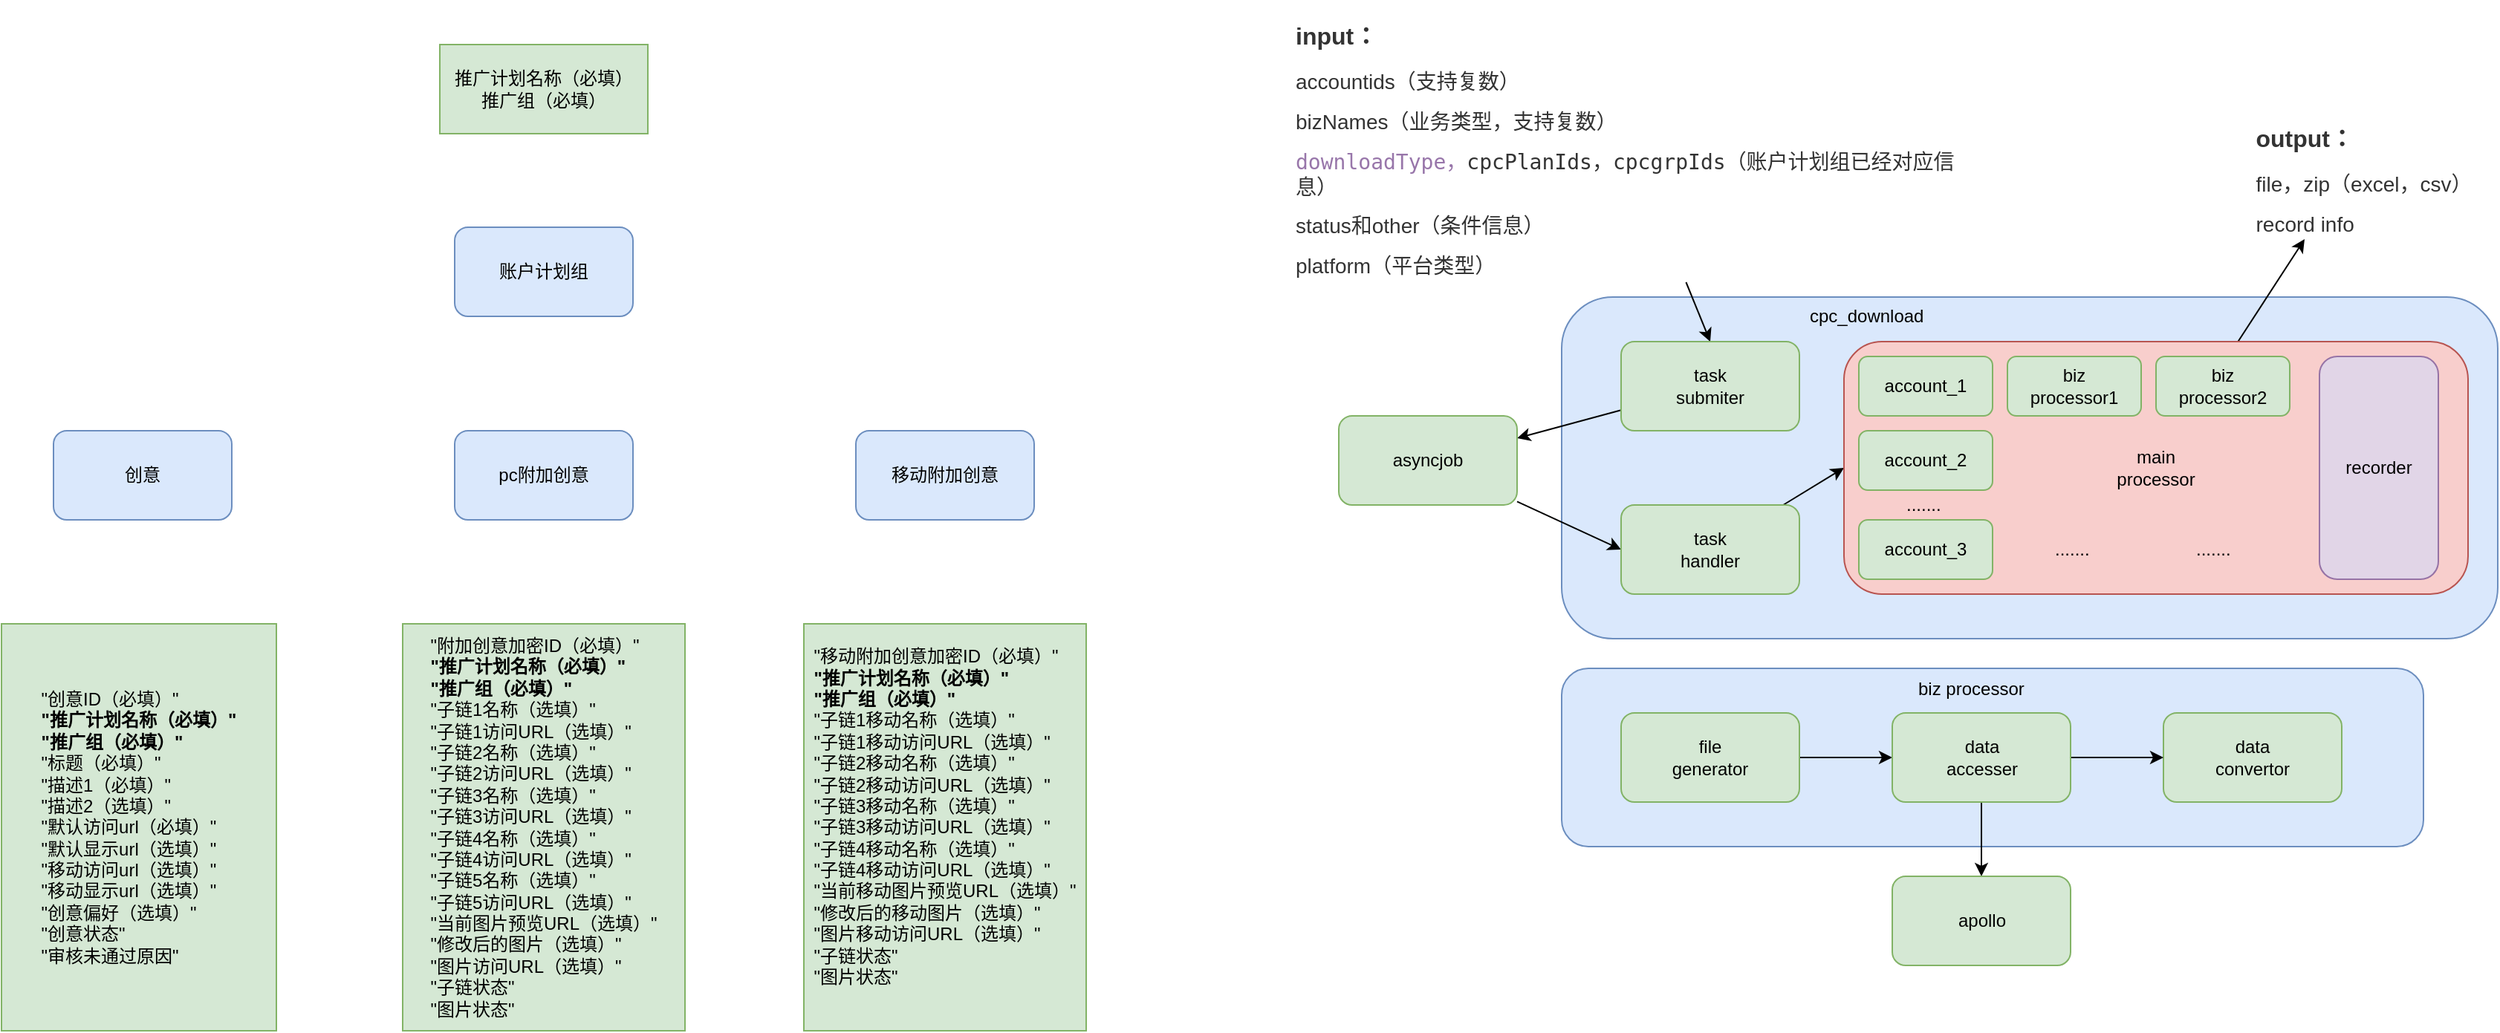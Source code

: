 <mxfile pages="1" version="11.2.4" type="github"><diagram id="0cEWqXBhvgTQ7eQvtiEO" name="Page-1"><mxGraphModel dx="3714" dy="762" grid="1" gridSize="10" guides="1" tooltips="1" connect="1" arrows="1" fold="1" page="1" pageScale="1" pageWidth="826" pageHeight="1169" math="0" shadow="0"><root><mxCell id="0"/><mxCell id="1" parent="0"/><mxCell id="aIO_53Bn8KBvLq2atIn4-5" value="" style="rounded=1;whiteSpace=wrap;html=1;fillColor=#dae8fc;strokeColor=#6c8ebf;" parent="1" vertex="1"><mxGeometry x="190" y="300" width="630" height="230" as="geometry"/></mxCell><mxCell id="aIO_53Bn8KBvLq2atIn4-10" style="rounded=0;orthogonalLoop=1;jettySize=auto;html=1;entryX=0.5;entryY=0;entryDx=0;entryDy=0;" parent="1" source="aIO_53Bn8KBvLq2atIn4-1" target="aIO_53Bn8KBvLq2atIn4-7" edge="1"><mxGeometry relative="1" as="geometry"/></mxCell><mxCell id="aIO_53Bn8KBvLq2atIn4-1" value="&lt;h3 style=&quot;margin: 10px 0px 0px ; color: rgb(51 , 51 , 51) ; font-size: 16px ; line-height: 1.5 ; font-family: &amp;#34;arial&amp;#34; , sans-serif ; text-align: left&quot;&gt;input：&lt;/h3&gt;&lt;p style=&quot;margin: 10px 0px 0px ; overflow-wrap: break-word ; color: rgb(51 , 51 , 51) ; font-family: &amp;#34;arial&amp;#34; , sans-serif ; font-size: 14px ; text-align: left&quot;&gt;accountids（支持复数）&lt;/p&gt;&lt;p style=&quot;margin: 10px 0px 0px ; overflow-wrap: break-word ; color: rgb(51 , 51 , 51) ; font-family: &amp;#34;arial&amp;#34; , sans-serif ; font-size: 14px ; text-align: left&quot;&gt;bizNames（业务类型，支持复数）&lt;/p&gt;&lt;p style=&quot;margin: 10px 0px 0px ; overflow-wrap: break-word ; color: rgb(51 , 51 , 51) ; font-family: &amp;#34;arial&amp;#34; , sans-serif ; font-size: 14px ; text-align: left&quot;&gt;&lt;span style=&quot;font-family: &amp;#34;confluenceinstalledfont&amp;#34; , monospace ; color: rgb(152 , 118 , 170)&quot;&gt;downloadType，&lt;/span&gt;&lt;span style=&quot;background-color: rgb(255 , 255 , 255) ; font-family: &amp;#34;confluenceinstalledfont&amp;#34; , monospace&quot;&gt;cpcPlanIds，cpcgrpIds&lt;/span&gt;（账户计划组已经对应信息）&lt;/p&gt;&lt;p style=&quot;margin: 10px 0px 0px ; overflow-wrap: break-word ; color: rgb(51 , 51 , 51) ; font-family: &amp;#34;arial&amp;#34; , sans-serif ; font-size: 14px ; text-align: left&quot;&gt;status和other（条件信息）&lt;/p&gt;&lt;p style=&quot;margin: 10px 0px 0px ; overflow-wrap: break-word ; color: rgb(51 , 51 , 51) ; font-family: &amp;#34;arial&amp;#34; , sans-serif ; font-size: 14px ; text-align: left&quot;&gt;platform（平台类型）&lt;/p&gt;" style="text;html=1;strokeColor=none;fillColor=none;align=center;verticalAlign=middle;whiteSpace=wrap;rounded=0;" parent="1" vertex="1"><mxGeometry x="10" y="100" width="450" height="190" as="geometry"/></mxCell><mxCell id="aIO_53Bn8KBvLq2atIn4-2" value="&lt;h3 style=&quot;margin: 30px 0px 0px ; color: rgb(51 , 51 , 51) ; font-size: 16px ; line-height: 1.5 ; font-family: &amp;#34;arial&amp;#34; , sans-serif ; text-align: left&quot;&gt;output：&lt;/h3&gt;&lt;p style=&quot;margin: 10px 0px 0px ; overflow-wrap: break-word ; color: rgb(51 , 51 , 51) ; font-family: &amp;#34;arial&amp;#34; , sans-serif ; font-size: 14px ; text-align: left&quot;&gt;file，zip（excel，csv）&lt;/p&gt;&lt;p style=&quot;margin: 10px 0px 0px ; overflow-wrap: break-word ; color: rgb(51 , 51 , 51) ; font-family: &amp;#34;arial&amp;#34; , sans-serif ; font-size: 14px ; text-align: left&quot;&gt;record info&lt;/p&gt;" style="text;html=1;strokeColor=none;fillColor=none;align=center;verticalAlign=middle;whiteSpace=wrap;rounded=0;" parent="1" vertex="1"><mxGeometry x="650" y="148" width="160" height="113" as="geometry"/></mxCell><mxCell id="aIO_53Bn8KBvLq2atIn4-12" style="edgeStyle=none;rounded=0;orthogonalLoop=1;jettySize=auto;html=1;entryX=1;entryY=0.25;entryDx=0;entryDy=0;" parent="1" source="aIO_53Bn8KBvLq2atIn4-7" target="aIO_53Bn8KBvLq2atIn4-11" edge="1"><mxGeometry relative="1" as="geometry"/></mxCell><mxCell id="aIO_53Bn8KBvLq2atIn4-7" value="task&lt;br&gt;submiter" style="rounded=1;whiteSpace=wrap;html=1;fillColor=#d5e8d4;strokeColor=#82b366;" parent="1" vertex="1"><mxGeometry x="230" y="330" width="120" height="60" as="geometry"/></mxCell><mxCell id="aIO_53Bn8KBvLq2atIn4-14" style="edgeStyle=none;rounded=0;orthogonalLoop=1;jettySize=auto;html=1;entryX=0;entryY=0.5;entryDx=0;entryDy=0;" parent="1" source="aIO_53Bn8KBvLq2atIn4-11" target="aIO_53Bn8KBvLq2atIn4-13" edge="1"><mxGeometry relative="1" as="geometry"/></mxCell><mxCell id="aIO_53Bn8KBvLq2atIn4-11" value="asyncjob" style="rounded=1;whiteSpace=wrap;html=1;fillColor=#d5e8d4;strokeColor=#82b366;" parent="1" vertex="1"><mxGeometry x="40" y="380" width="120" height="60" as="geometry"/></mxCell><mxCell id="aIO_53Bn8KBvLq2atIn4-27" style="edgeStyle=none;rounded=0;orthogonalLoop=1;jettySize=auto;html=1;entryX=0;entryY=0.5;entryDx=0;entryDy=0;" parent="1" source="aIO_53Bn8KBvLq2atIn4-13" target="aIO_53Bn8KBvLq2atIn4-17" edge="1"><mxGeometry relative="1" as="geometry"/></mxCell><mxCell id="aIO_53Bn8KBvLq2atIn4-13" value="task&lt;br&gt;handler" style="rounded=1;whiteSpace=wrap;html=1;fillColor=#d5e8d4;strokeColor=#82b366;" parent="1" vertex="1"><mxGeometry x="230" y="440" width="120" height="60" as="geometry"/></mxCell><mxCell id="aIO_53Bn8KBvLq2atIn4-26" style="edgeStyle=none;rounded=0;orthogonalLoop=1;jettySize=auto;html=1;entryX=0.25;entryY=1;entryDx=0;entryDy=0;" parent="1" source="aIO_53Bn8KBvLq2atIn4-17" target="aIO_53Bn8KBvLq2atIn4-2" edge="1"><mxGeometry relative="1" as="geometry"/></mxCell><mxCell id="aIO_53Bn8KBvLq2atIn4-17" value="main&lt;br&gt;processor" style="rounded=1;whiteSpace=wrap;html=1;fillColor=#f8cecc;strokeColor=#b85450;" parent="1" vertex="1"><mxGeometry x="380" y="330" width="420" height="170" as="geometry"/></mxCell><mxCell id="aIO_53Bn8KBvLq2atIn4-18" value="biz&lt;br&gt;processor1" style="rounded=1;whiteSpace=wrap;html=1;fillColor=#d5e8d4;strokeColor=#82b366;" parent="1" vertex="1"><mxGeometry x="490" y="340" width="90" height="40" as="geometry"/></mxCell><mxCell id="aIO_53Bn8KBvLq2atIn4-19" value="account_1" style="rounded=1;whiteSpace=wrap;html=1;fillColor=#d5e8d4;strokeColor=#82b366;" parent="1" vertex="1"><mxGeometry x="390" y="340" width="90" height="40" as="geometry"/></mxCell><mxCell id="aIO_53Bn8KBvLq2atIn4-20" value="account_2" style="rounded=1;whiteSpace=wrap;html=1;fillColor=#d5e8d4;strokeColor=#82b366;" parent="1" vertex="1"><mxGeometry x="390" y="390" width="90" height="40" as="geometry"/></mxCell><mxCell id="aIO_53Bn8KBvLq2atIn4-21" value="account_3" style="rounded=1;whiteSpace=wrap;html=1;fillColor=#d5e8d4;strokeColor=#82b366;" parent="1" vertex="1"><mxGeometry x="390" y="450" width="90" height="40" as="geometry"/></mxCell><mxCell id="aIO_53Bn8KBvLq2atIn4-22" value="......." style="text;html=1;resizable=0;points=[];autosize=1;align=left;verticalAlign=top;spacingTop=-4;" parent="1" vertex="1"><mxGeometry x="420" y="430" width="40" height="20" as="geometry"/></mxCell><mxCell id="aIO_53Bn8KBvLq2atIn4-23" value="biz&lt;br&gt;processor2" style="rounded=1;whiteSpace=wrap;html=1;fillColor=#d5e8d4;strokeColor=#82b366;" parent="1" vertex="1"><mxGeometry x="590" y="340" width="90" height="40" as="geometry"/></mxCell><mxCell id="aIO_53Bn8KBvLq2atIn4-24" value="......." style="text;html=1;resizable=0;points=[];autosize=1;align=left;verticalAlign=top;spacingTop=-4;" parent="1" vertex="1"><mxGeometry x="520" y="460" width="40" height="20" as="geometry"/></mxCell><mxCell id="aIO_53Bn8KBvLq2atIn4-25" value="......." style="text;html=1;resizable=0;points=[];autosize=1;align=left;verticalAlign=top;spacingTop=-4;" parent="1" vertex="1"><mxGeometry x="615" y="460" width="40" height="20" as="geometry"/></mxCell><mxCell id="aIO_53Bn8KBvLq2atIn4-28" value="" style="rounded=1;whiteSpace=wrap;html=1;fillColor=#dae8fc;strokeColor=#6c8ebf;" parent="1" vertex="1"><mxGeometry x="190" y="550" width="580" height="120" as="geometry"/></mxCell><mxCell id="aIO_53Bn8KBvLq2atIn4-29" value="cpc_download" style="text;html=1;resizable=0;points=[];autosize=1;align=left;verticalAlign=top;spacingTop=-4;" parent="1" vertex="1"><mxGeometry x="355" y="303" width="90" height="20" as="geometry"/></mxCell><mxCell id="aIO_53Bn8KBvLq2atIn4-36" style="edgeStyle=none;rounded=0;orthogonalLoop=1;jettySize=auto;html=1;entryX=0;entryY=0.5;entryDx=0;entryDy=0;" parent="1" source="aIO_53Bn8KBvLq2atIn4-30" target="aIO_53Bn8KBvLq2atIn4-32" edge="1"><mxGeometry relative="1" as="geometry"/></mxCell><mxCell id="aIO_53Bn8KBvLq2atIn4-30" value="file&lt;br&gt;generator" style="rounded=1;whiteSpace=wrap;html=1;fillColor=#d5e8d4;strokeColor=#82b366;" parent="1" vertex="1"><mxGeometry x="230" y="580" width="120" height="60" as="geometry"/></mxCell><mxCell id="aIO_53Bn8KBvLq2atIn4-31" value="data&lt;br&gt;convertor" style="rounded=1;whiteSpace=wrap;html=1;fillColor=#d5e8d4;strokeColor=#82b366;" parent="1" vertex="1"><mxGeometry x="595" y="580" width="120" height="60" as="geometry"/></mxCell><mxCell id="aIO_53Bn8KBvLq2atIn4-35" style="edgeStyle=none;rounded=0;orthogonalLoop=1;jettySize=auto;html=1;exitX=0.5;exitY=1;exitDx=0;exitDy=0;entryX=0.5;entryY=0;entryDx=0;entryDy=0;" parent="1" source="aIO_53Bn8KBvLq2atIn4-32" target="aIO_53Bn8KBvLq2atIn4-34" edge="1"><mxGeometry relative="1" as="geometry"/></mxCell><mxCell id="aIO_53Bn8KBvLq2atIn4-37" style="edgeStyle=none;rounded=0;orthogonalLoop=1;jettySize=auto;html=1;entryX=0;entryY=0.5;entryDx=0;entryDy=0;" parent="1" source="aIO_53Bn8KBvLq2atIn4-32" target="aIO_53Bn8KBvLq2atIn4-31" edge="1"><mxGeometry relative="1" as="geometry"/></mxCell><mxCell id="aIO_53Bn8KBvLq2atIn4-32" value="data&lt;br&gt;accesser" style="rounded=1;whiteSpace=wrap;html=1;fillColor=#d5e8d4;strokeColor=#82b366;" parent="1" vertex="1"><mxGeometry x="412.5" y="580" width="120" height="60" as="geometry"/></mxCell><mxCell id="aIO_53Bn8KBvLq2atIn4-33" value="biz processor" style="text;html=1;resizable=0;points=[];autosize=1;align=left;verticalAlign=top;spacingTop=-4;" parent="1" vertex="1"><mxGeometry x="427.5" y="554" width="90" height="20" as="geometry"/></mxCell><mxCell id="aIO_53Bn8KBvLq2atIn4-34" value="apollo" style="rounded=1;whiteSpace=wrap;html=1;fillColor=#d5e8d4;strokeColor=#82b366;" parent="1" vertex="1"><mxGeometry x="412.5" y="690" width="120" height="60" as="geometry"/></mxCell><mxCell id="d1QyZM_S8JeK3OtOzGDE-1" value="recorder" style="rounded=1;whiteSpace=wrap;html=1;fillColor=#e1d5e7;strokeColor=#9673a6;" parent="1" vertex="1"><mxGeometry x="700" y="340" width="80" height="150" as="geometry"/></mxCell><mxCell id="JIuO-NW-4NwmImglUTCD-19" value="账户计划组" style="rounded=1;whiteSpace=wrap;html=1;fillColor=#dae8fc;strokeColor=#6c8ebf;" vertex="1" parent="1"><mxGeometry x="-555" y="253" width="120" height="60" as="geometry"/></mxCell><mxCell id="JIuO-NW-4NwmImglUTCD-21" value="创意" style="rounded=1;whiteSpace=wrap;html=1;fillColor=#dae8fc;strokeColor=#6c8ebf;" vertex="1" parent="1"><mxGeometry x="-825" y="390" width="120" height="60" as="geometry"/></mxCell><mxCell id="JIuO-NW-4NwmImglUTCD-22" value="pc附加创意" style="rounded=1;whiteSpace=wrap;html=1;fillColor=#dae8fc;strokeColor=#6c8ebf;" vertex="1" parent="1"><mxGeometry x="-555" y="390" width="120" height="60" as="geometry"/></mxCell><mxCell id="JIuO-NW-4NwmImglUTCD-23" value="&lt;div&gt;推广计划名称（必填）&lt;/div&gt;&lt;div&gt;推广组（必填）&lt;/div&gt;" style="rounded=0;whiteSpace=wrap;html=1;fillColor=#d5e8d4;strokeColor=#82b366;" vertex="1" parent="1"><mxGeometry x="-565" y="130" width="140" height="60" as="geometry"/></mxCell><mxCell id="JIuO-NW-4NwmImglUTCD-25" value="&lt;div style=&quot;text-align: left&quot;&gt;&lt;span style=&quot;white-space: nowrap&quot;&gt;&quot;创意ID（必填）&quot;&lt;/span&gt;&lt;/div&gt;&lt;div style=&quot;text-align: left&quot;&gt;&lt;span style=&quot;white-space: nowrap&quot;&gt;&lt;b&gt;&quot;推广计划名称（必填）&quot;&lt;/b&gt;&lt;/span&gt;&lt;/div&gt;&lt;div style=&quot;text-align: left&quot;&gt;&lt;span style=&quot;white-space: nowrap&quot;&gt;&lt;b&gt;&quot;推广组（必填）&quot;&lt;/b&gt;&lt;/span&gt;&lt;/div&gt;&lt;div style=&quot;text-align: left&quot;&gt;&lt;span style=&quot;white-space: nowrap&quot;&gt;&quot;标题（必填）&quot;&lt;/span&gt;&lt;/div&gt;&lt;div style=&quot;text-align: left&quot;&gt;&lt;span style=&quot;white-space: nowrap&quot;&gt;&quot;描述1（必填）&quot;&lt;/span&gt;&lt;/div&gt;&lt;div style=&quot;text-align: left&quot;&gt;&lt;span style=&quot;white-space: nowrap&quot;&gt;&quot;描述2（选填）&quot;&lt;/span&gt;&lt;/div&gt;&lt;div style=&quot;text-align: left&quot;&gt;&lt;span style=&quot;white-space: nowrap&quot;&gt;&quot;默认访问url（必填）&quot;&lt;/span&gt;&lt;/div&gt;&lt;div style=&quot;text-align: left&quot;&gt;&lt;span style=&quot;white-space: nowrap&quot;&gt;&quot;默认显示url（选填）&quot;&lt;/span&gt;&lt;/div&gt;&lt;div style=&quot;text-align: left&quot;&gt;&lt;span style=&quot;white-space: nowrap&quot;&gt;&quot;移动访问url（选填）&quot;&lt;/span&gt;&lt;/div&gt;&lt;div style=&quot;text-align: left&quot;&gt;&lt;span style=&quot;white-space: nowrap&quot;&gt;&quot;移动显示url（选填）&quot;&lt;/span&gt;&lt;/div&gt;&lt;div style=&quot;text-align: left&quot;&gt;&lt;span style=&quot;white-space: nowrap&quot;&gt;&quot;创意偏好（选填）&quot;&lt;/span&gt;&lt;/div&gt;&lt;div style=&quot;text-align: left&quot;&gt;&lt;span style=&quot;white-space: nowrap&quot;&gt;&quot;创意状态&quot;&lt;/span&gt;&lt;/div&gt;&lt;div style=&quot;text-align: left&quot;&gt;&lt;span style=&quot;white-space: nowrap&quot;&gt;&quot;审核未通过原因&quot;&lt;/span&gt;&lt;/div&gt;" style="rounded=0;whiteSpace=wrap;html=1;fillColor=#d5e8d4;strokeColor=#82b366;" vertex="1" parent="1"><mxGeometry x="-860" y="520" width="185" height="274" as="geometry"/></mxCell><mxCell id="JIuO-NW-4NwmImglUTCD-26" value="&lt;div style=&quot;text-align: left&quot;&gt;&lt;span style=&quot;white-space: nowrap&quot;&gt;&quot;附加创意加密ID（必填）&quot;&lt;/span&gt;&lt;/div&gt;&lt;div style=&quot;text-align: left&quot;&gt;&lt;span style=&quot;white-space: nowrap&quot;&gt;&lt;b&gt;&quot;推广计划名称（必填）&quot;&lt;/b&gt;&lt;/span&gt;&lt;/div&gt;&lt;div style=&quot;text-align: left&quot;&gt;&lt;span style=&quot;white-space: nowrap&quot;&gt;&lt;b&gt;&quot;推广组（必填）&quot;&lt;/b&gt;&lt;/span&gt;&lt;/div&gt;&lt;div style=&quot;text-align: left&quot;&gt;&lt;span style=&quot;white-space: nowrap&quot;&gt;&quot;子链1名称（选填）&quot;&lt;/span&gt;&lt;/div&gt;&lt;div style=&quot;text-align: left&quot;&gt;&lt;span style=&quot;white-space: nowrap&quot;&gt;&quot;子链1访问URL（选填）&quot;&lt;/span&gt;&lt;/div&gt;&lt;div style=&quot;text-align: left&quot;&gt;&lt;span style=&quot;white-space: nowrap&quot;&gt;&quot;子链2名称（选填）&quot;&lt;/span&gt;&lt;/div&gt;&lt;div style=&quot;text-align: left&quot;&gt;&lt;span style=&quot;white-space: nowrap&quot;&gt;&quot;子链2访问URL（选填）&quot;&lt;/span&gt;&lt;/div&gt;&lt;div style=&quot;text-align: left&quot;&gt;&lt;span style=&quot;white-space: nowrap&quot;&gt;&quot;子链3名称（选填）&quot;&lt;/span&gt;&lt;/div&gt;&lt;div style=&quot;text-align: left&quot;&gt;&lt;span style=&quot;white-space: nowrap&quot;&gt;&quot;子链3访问URL（选填）&quot;&lt;/span&gt;&lt;/div&gt;&lt;div style=&quot;text-align: left&quot;&gt;&lt;span style=&quot;white-space: nowrap&quot;&gt;&quot;子链4名称（选填）&quot;&lt;/span&gt;&lt;/div&gt;&lt;div style=&quot;text-align: left&quot;&gt;&lt;span style=&quot;white-space: nowrap&quot;&gt;&quot;子链4访问URL（选填）&quot;&lt;/span&gt;&lt;/div&gt;&lt;div style=&quot;text-align: left&quot;&gt;&lt;span style=&quot;white-space: nowrap&quot;&gt;&quot;子链5名称（选填）&quot;&lt;/span&gt;&lt;/div&gt;&lt;div style=&quot;text-align: left&quot;&gt;&lt;span style=&quot;white-space: nowrap&quot;&gt;&quot;子链5访问URL（选填）&quot;&lt;/span&gt;&lt;/div&gt;&lt;div style=&quot;text-align: left&quot;&gt;&lt;span style=&quot;white-space: nowrap&quot;&gt;&quot;当前图片预览URL（选填）&quot;&lt;/span&gt;&lt;/div&gt;&lt;div style=&quot;text-align: left&quot;&gt;&lt;span style=&quot;white-space: nowrap&quot;&gt;&quot;修改后的图片（选填）&quot;&lt;/span&gt;&lt;/div&gt;&lt;div style=&quot;text-align: left&quot;&gt;&lt;span style=&quot;white-space: nowrap&quot;&gt;&quot;图片访问URL（选填）&quot;&lt;/span&gt;&lt;/div&gt;&lt;div style=&quot;text-align: left&quot;&gt;&lt;span style=&quot;white-space: nowrap&quot;&gt;&quot;子链状态&quot;&lt;/span&gt;&lt;/div&gt;&lt;div style=&quot;text-align: left&quot;&gt;&lt;span style=&quot;white-space: nowrap&quot;&gt;&quot;图片状态&quot;&lt;/span&gt;&lt;/div&gt;" style="rounded=0;whiteSpace=wrap;html=1;fillColor=#d5e8d4;strokeColor=#82b366;" vertex="1" parent="1"><mxGeometry x="-590" y="520" width="190" height="274" as="geometry"/></mxCell><mxCell id="JIuO-NW-4NwmImglUTCD-27" value="&lt;div style=&quot;text-align: left&quot;&gt;&lt;div&gt;&quot;移动附加创意加密ID（必填）&quot;&lt;/div&gt;&lt;div&gt;&lt;b&gt;&quot;推广计划名称（必填）&quot;&lt;/b&gt;&lt;/div&gt;&lt;div&gt;&lt;b&gt;&quot;推广组（必填）&quot;&lt;/b&gt;&lt;/div&gt;&lt;div&gt;&quot;子链1移动名称（选填）&quot;&lt;/div&gt;&lt;div&gt;&quot;子链1移动访问URL（选填）&quot;&lt;/div&gt;&lt;div&gt;&quot;子链2移动名称（选填）&quot;&lt;/div&gt;&lt;div&gt;&quot;子链2移动访问URL（选填）&quot;&lt;/div&gt;&lt;div&gt;&quot;子链3移动名称（选填）&quot;&lt;/div&gt;&lt;div&gt;&quot;子链3移动访问URL（选填）&quot;&lt;/div&gt;&lt;div&gt;&quot;子链4移动名称（选填）&quot;&lt;/div&gt;&lt;div&gt;&quot;子链4移动访问URL（选填）&quot;&lt;/div&gt;&lt;div&gt;&quot;当前移动图片预览URL（选填）&quot;&lt;/div&gt;&lt;div&gt;&quot;修改后的移动图片（选填）&quot;&lt;/div&gt;&lt;div&gt;&quot;图片移动访问URL（选填）&quot;&lt;/div&gt;&lt;div&gt;&quot;子链状态&quot;&lt;/div&gt;&lt;div&gt;&quot;图片状态&quot;&lt;/div&gt;&lt;div&gt;&lt;br&gt;&lt;/div&gt;&lt;/div&gt;" style="rounded=0;whiteSpace=wrap;html=1;fillColor=#d5e8d4;strokeColor=#82b366;" vertex="1" parent="1"><mxGeometry x="-320" y="520" width="190" height="274" as="geometry"/></mxCell><mxCell id="JIuO-NW-4NwmImglUTCD-28" value="移动附加创意" style="rounded=1;whiteSpace=wrap;html=1;fillColor=#dae8fc;strokeColor=#6c8ebf;" vertex="1" parent="1"><mxGeometry x="-285" y="390" width="120" height="60" as="geometry"/></mxCell></root></mxGraphModel></diagram></mxfile>
